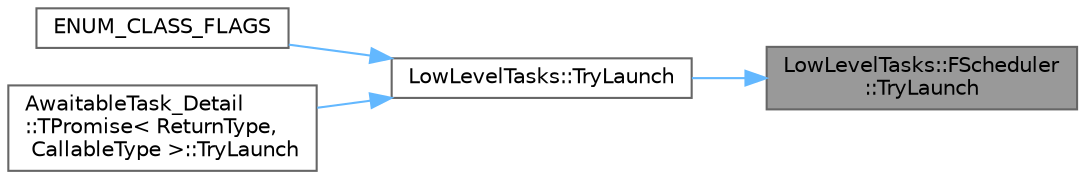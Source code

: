digraph "LowLevelTasks::FScheduler::TryLaunch"
{
 // INTERACTIVE_SVG=YES
 // LATEX_PDF_SIZE
  bgcolor="transparent";
  edge [fontname=Helvetica,fontsize=10,labelfontname=Helvetica,labelfontsize=10];
  node [fontname=Helvetica,fontsize=10,shape=box,height=0.2,width=0.4];
  rankdir="RL";
  Node1 [id="Node000001",label="LowLevelTasks::FScheduler\l::TryLaunch",height=0.2,width=0.4,color="gray40", fillcolor="grey60", style="filled", fontcolor="black",tooltip=" "];
  Node1 -> Node2 [id="edge1_Node000001_Node000002",dir="back",color="steelblue1",style="solid",tooltip=" "];
  Node2 [id="Node000002",label="LowLevelTasks::TryLaunch",height=0.2,width=0.4,color="grey40", fillcolor="white", style="filled",URL="$dd/d11/namespaceLowLevelTasks.html#a183184a359a2218797e03cbba90b3662",tooltip=" "];
  Node2 -> Node3 [id="edge2_Node000002_Node000003",dir="back",color="steelblue1",style="solid",tooltip=" "];
  Node3 [id="Node000003",label="ENUM_CLASS_FLAGS",height=0.2,width=0.4,color="grey40", fillcolor="white", style="filled",URL="$d2/da1/ParallelFor_8h.html#a90cd759fefc126419bcd31a5446d4cde",tooltip=" "];
  Node2 -> Node4 [id="edge3_Node000002_Node000004",dir="back",color="steelblue1",style="solid",tooltip=" "];
  Node4 [id="Node000004",label="AwaitableTask_Detail\l::TPromise\< ReturnType,\l CallableType \>::TryLaunch",height=0.2,width=0.4,color="grey40", fillcolor="white", style="filled",URL="$d2/d05/classAwaitableTask__Detail_1_1TPromise.html#a0f7f606e03a1c7c80bca09d925c912df",tooltip=" "];
}
